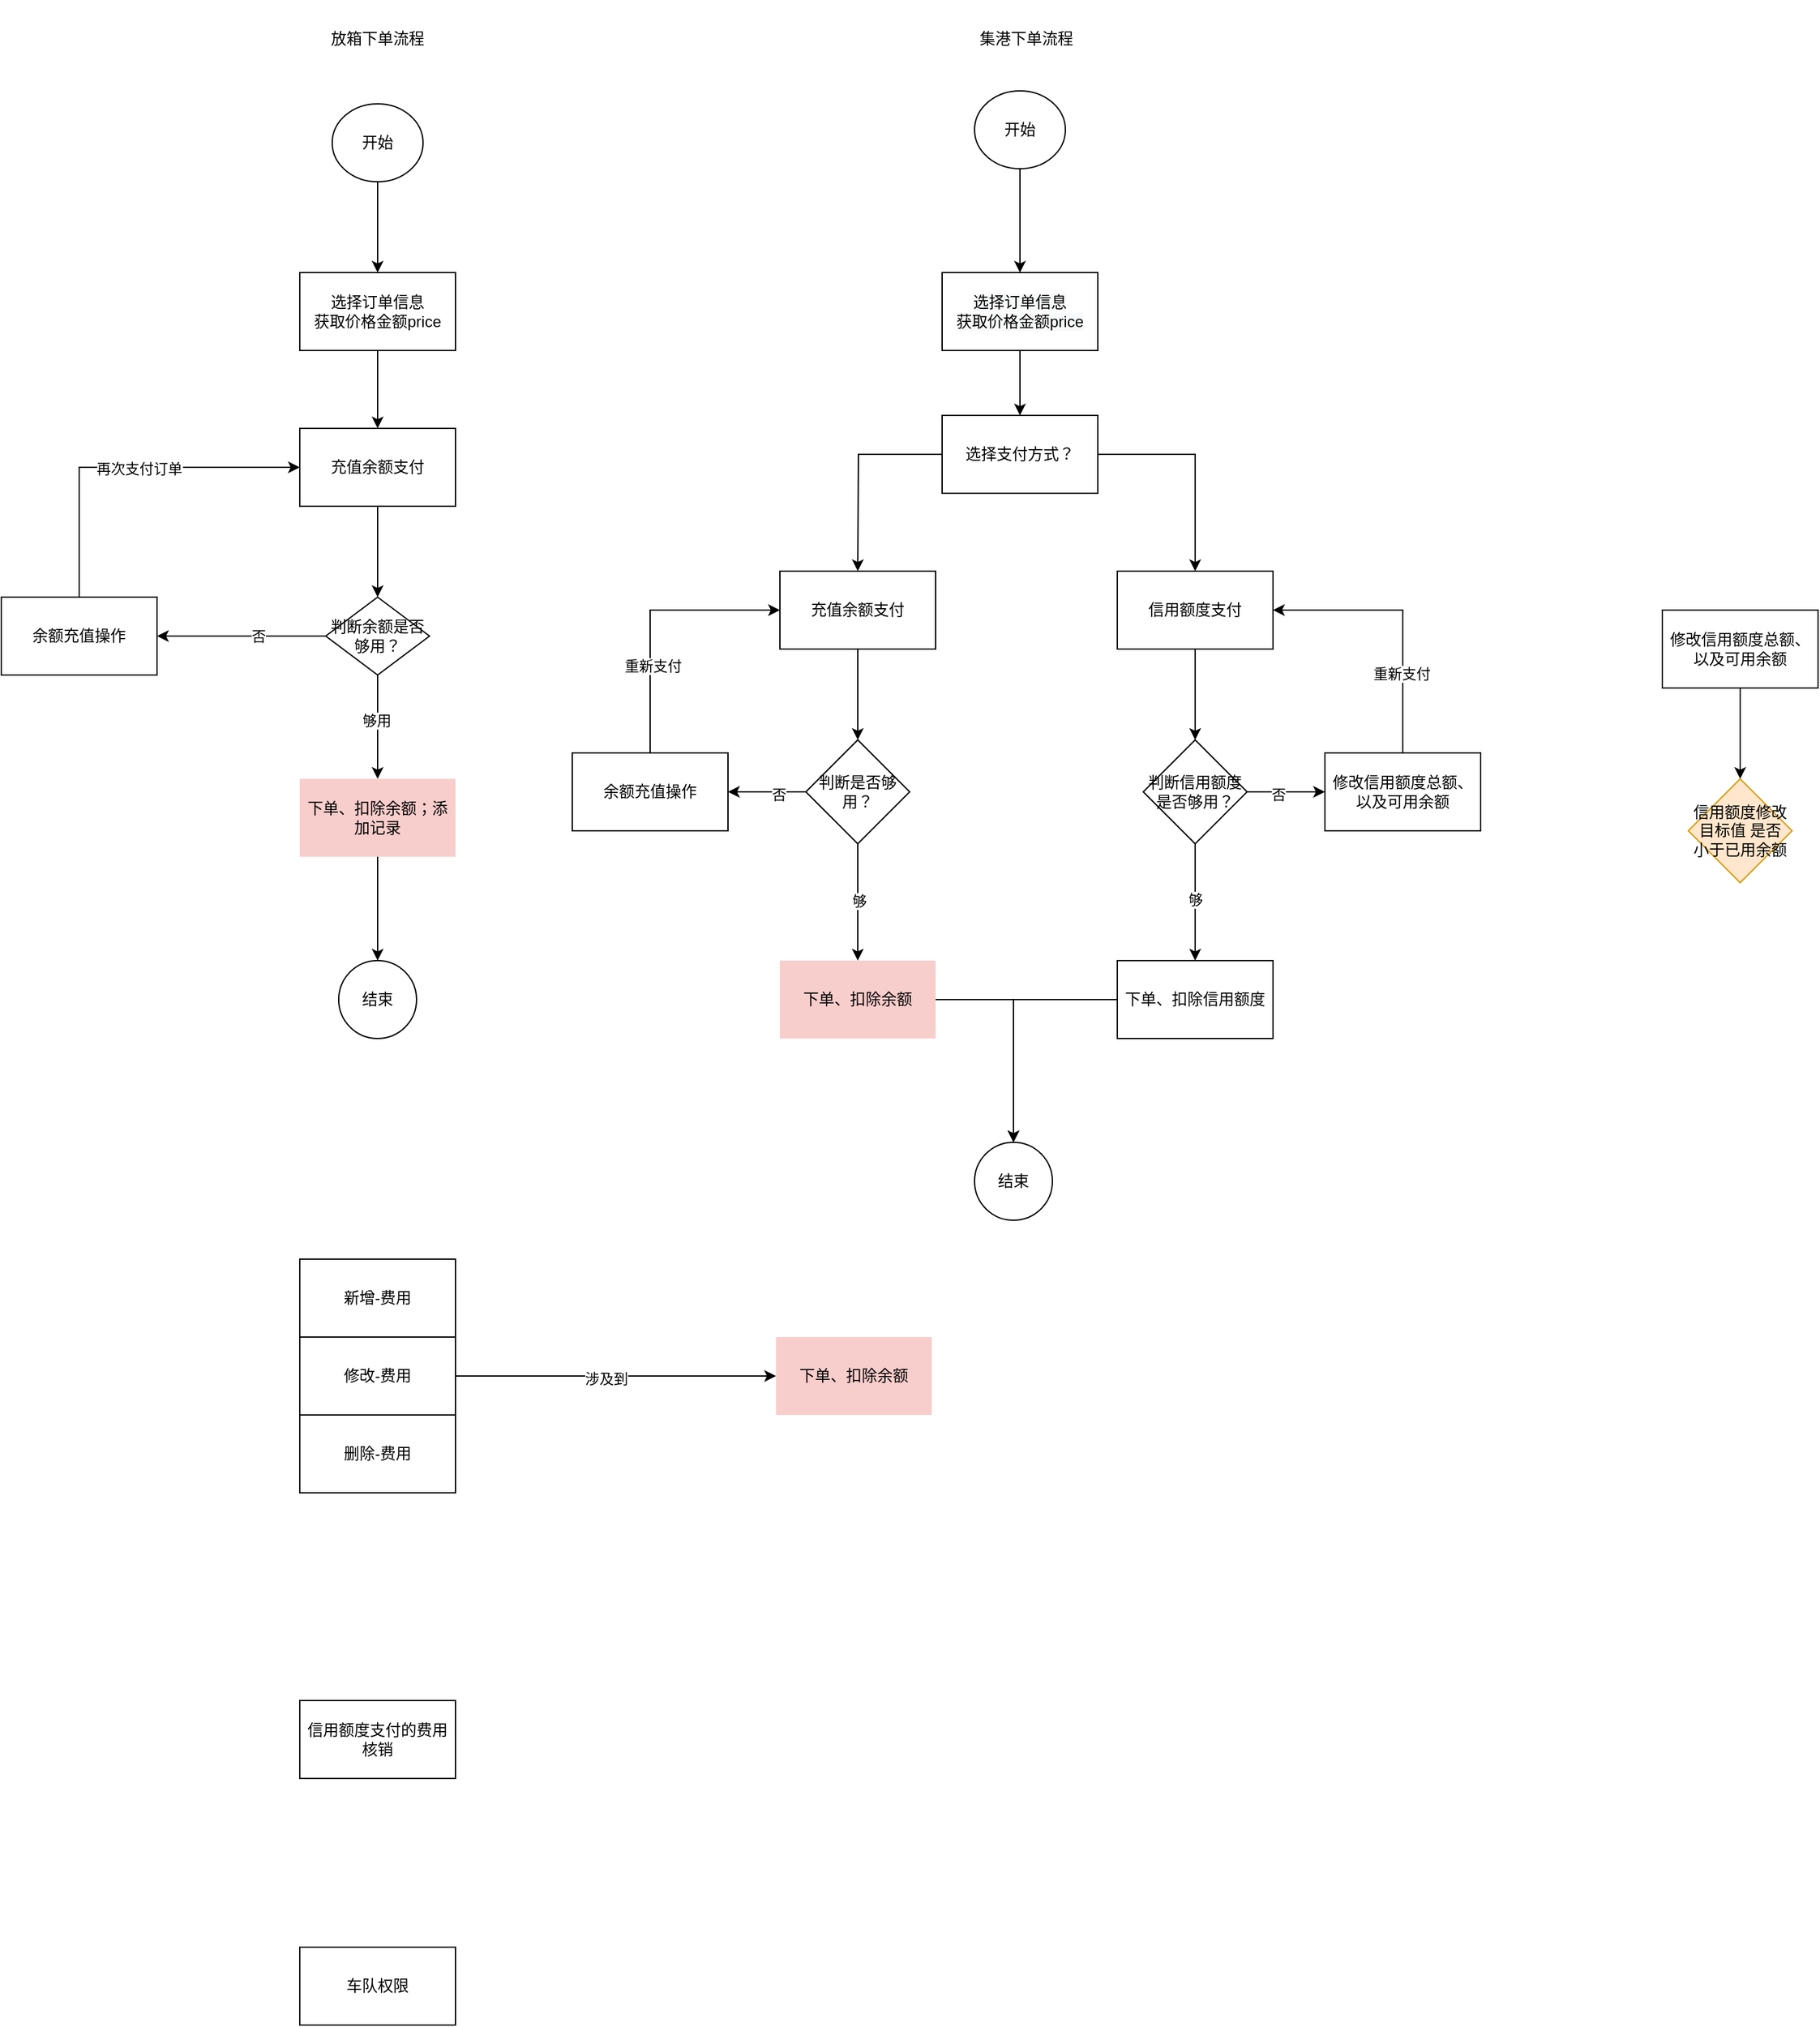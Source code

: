 <mxfile version="14.6.9" type="github">
  <diagram id="yB_TVjthiijMV85t6qQj" name="第 1 页">
    <mxGraphModel dx="1271" dy="841" grid="1" gridSize="10" guides="1" tooltips="1" connect="1" arrows="1" fold="1" page="1" pageScale="1" pageWidth="827" pageHeight="1169" math="0" shadow="0">
      <root>
        <mxCell id="0" />
        <mxCell id="1" parent="0" />
        <mxCell id="iHlx-0HnK2ta-YtyEYJR-1" value="放箱下单流程" style="text;html=1;strokeColor=none;fillColor=none;align=center;verticalAlign=middle;whiteSpace=wrap;rounded=0;" parent="1" vertex="1">
          <mxGeometry x="330" y="60" width="140" height="60" as="geometry" />
        </mxCell>
        <mxCell id="iHlx-0HnK2ta-YtyEYJR-2" value="集港下单流程" style="text;html=1;strokeColor=none;fillColor=none;align=center;verticalAlign=middle;whiteSpace=wrap;rounded=0;" parent="1" vertex="1">
          <mxGeometry x="830" y="60" width="140" height="60" as="geometry" />
        </mxCell>
        <mxCell id="iHlx-0HnK2ta-YtyEYJR-7" value="" style="edgeStyle=orthogonalEdgeStyle;rounded=0;orthogonalLoop=1;jettySize=auto;html=1;" parent="1" source="iHlx-0HnK2ta-YtyEYJR-3" target="iHlx-0HnK2ta-YtyEYJR-6" edge="1">
          <mxGeometry relative="1" as="geometry" />
        </mxCell>
        <mxCell id="iHlx-0HnK2ta-YtyEYJR-3" value="开始" style="ellipse;whiteSpace=wrap;html=1;" parent="1" vertex="1">
          <mxGeometry x="365" y="140" width="70" height="60" as="geometry" />
        </mxCell>
        <mxCell id="iHlx-0HnK2ta-YtyEYJR-9" value="" style="edgeStyle=orthogonalEdgeStyle;rounded=0;orthogonalLoop=1;jettySize=auto;html=1;" parent="1" source="iHlx-0HnK2ta-YtyEYJR-5" target="iHlx-0HnK2ta-YtyEYJR-8" edge="1">
          <mxGeometry relative="1" as="geometry" />
        </mxCell>
        <mxCell id="iHlx-0HnK2ta-YtyEYJR-5" value="开始" style="ellipse;whiteSpace=wrap;html=1;" parent="1" vertex="1">
          <mxGeometry x="860" y="130" width="70" height="60" as="geometry" />
        </mxCell>
        <mxCell id="iHlx-0HnK2ta-YtyEYJR-11" value="" style="edgeStyle=orthogonalEdgeStyle;rounded=0;orthogonalLoop=1;jettySize=auto;html=1;" parent="1" source="iHlx-0HnK2ta-YtyEYJR-6" edge="1">
          <mxGeometry relative="1" as="geometry">
            <mxPoint x="400" y="390" as="targetPoint" />
          </mxGeometry>
        </mxCell>
        <mxCell id="iHlx-0HnK2ta-YtyEYJR-6" value="选择订单信息&lt;br&gt;获取价格金额price" style="whiteSpace=wrap;html=1;" parent="1" vertex="1">
          <mxGeometry x="340" y="270" width="120" height="60" as="geometry" />
        </mxCell>
        <mxCell id="iHlx-0HnK2ta-YtyEYJR-14" style="edgeStyle=orthogonalEdgeStyle;rounded=0;orthogonalLoop=1;jettySize=auto;html=1;exitX=0.5;exitY=1;exitDx=0;exitDy=0;entryX=0.5;entryY=0;entryDx=0;entryDy=0;" parent="1" source="iHlx-0HnK2ta-YtyEYJR-8" target="iHlx-0HnK2ta-YtyEYJR-12" edge="1">
          <mxGeometry relative="1" as="geometry" />
        </mxCell>
        <mxCell id="iHlx-0HnK2ta-YtyEYJR-8" value="&lt;meta charset=&quot;utf-8&quot;&gt;&lt;span style=&quot;color: rgb(0, 0, 0); font-family: helvetica; font-size: 12px; font-style: normal; font-weight: 400; letter-spacing: normal; text-align: center; text-indent: 0px; text-transform: none; word-spacing: 0px; background-color: rgb(248, 249, 250); display: inline; float: none;&quot;&gt;选择订单信息&lt;/span&gt;&lt;br style=&quot;color: rgb(0, 0, 0); font-family: helvetica; font-size: 12px; font-style: normal; font-weight: 400; letter-spacing: normal; text-align: center; text-indent: 0px; text-transform: none; word-spacing: 0px; background-color: rgb(248, 249, 250);&quot;&gt;&lt;span style=&quot;color: rgb(0, 0, 0); font-family: helvetica; font-size: 12px; font-style: normal; font-weight: 400; letter-spacing: normal; text-align: center; text-indent: 0px; text-transform: none; word-spacing: 0px; background-color: rgb(248, 249, 250); display: inline; float: none;&quot;&gt;获取价格金额price&lt;/span&gt;" style="whiteSpace=wrap;html=1;" parent="1" vertex="1">
          <mxGeometry x="835" y="270" width="120" height="60" as="geometry" />
        </mxCell>
        <mxCell id="iHlx-0HnK2ta-YtyEYJR-18" style="edgeStyle=orthogonalEdgeStyle;rounded=0;orthogonalLoop=1;jettySize=auto;html=1;exitX=0;exitY=0.5;exitDx=0;exitDy=0;" parent="1" source="iHlx-0HnK2ta-YtyEYJR-12" edge="1">
          <mxGeometry relative="1" as="geometry">
            <mxPoint x="770" y="500" as="targetPoint" />
          </mxGeometry>
        </mxCell>
        <mxCell id="iHlx-0HnK2ta-YtyEYJR-19" style="edgeStyle=orthogonalEdgeStyle;rounded=0;orthogonalLoop=1;jettySize=auto;html=1;exitX=1;exitY=0.5;exitDx=0;exitDy=0;entryX=0.5;entryY=0;entryDx=0;entryDy=0;" parent="1" source="iHlx-0HnK2ta-YtyEYJR-12" target="iHlx-0HnK2ta-YtyEYJR-17" edge="1">
          <mxGeometry relative="1" as="geometry" />
        </mxCell>
        <mxCell id="iHlx-0HnK2ta-YtyEYJR-12" value="选择支付方式？" style="rounded=0;whiteSpace=wrap;html=1;" parent="1" vertex="1">
          <mxGeometry x="835" y="380" width="120" height="60" as="geometry" />
        </mxCell>
        <mxCell id="iHlx-0HnK2ta-YtyEYJR-21" value="" style="edgeStyle=orthogonalEdgeStyle;rounded=0;orthogonalLoop=1;jettySize=auto;html=1;" parent="1" source="iHlx-0HnK2ta-YtyEYJR-15" target="iHlx-0HnK2ta-YtyEYJR-20" edge="1">
          <mxGeometry relative="1" as="geometry" />
        </mxCell>
        <mxCell id="iHlx-0HnK2ta-YtyEYJR-15" value="充值余额支付" style="rounded=0;whiteSpace=wrap;html=1;" parent="1" vertex="1">
          <mxGeometry x="340" y="390" width="120" height="60" as="geometry" />
        </mxCell>
        <mxCell id="iHlx-0HnK2ta-YtyEYJR-33" value="" style="edgeStyle=orthogonalEdgeStyle;rounded=0;orthogonalLoop=1;jettySize=auto;html=1;" parent="1" source="iHlx-0HnK2ta-YtyEYJR-16" target="iHlx-0HnK2ta-YtyEYJR-32" edge="1">
          <mxGeometry relative="1" as="geometry" />
        </mxCell>
        <mxCell id="iHlx-0HnK2ta-YtyEYJR-16" value="充值余额支付" style="rounded=0;whiteSpace=wrap;html=1;" parent="1" vertex="1">
          <mxGeometry x="710" y="500" width="120" height="60" as="geometry" />
        </mxCell>
        <mxCell id="iHlx-0HnK2ta-YtyEYJR-37" value="" style="edgeStyle=orthogonalEdgeStyle;rounded=0;orthogonalLoop=1;jettySize=auto;html=1;" parent="1" source="iHlx-0HnK2ta-YtyEYJR-17" target="iHlx-0HnK2ta-YtyEYJR-36" edge="1">
          <mxGeometry relative="1" as="geometry" />
        </mxCell>
        <mxCell id="iHlx-0HnK2ta-YtyEYJR-17" value="信用额度支付" style="rounded=0;whiteSpace=wrap;html=1;" parent="1" vertex="1">
          <mxGeometry x="970" y="500" width="120" height="60" as="geometry" />
        </mxCell>
        <mxCell id="iHlx-0HnK2ta-YtyEYJR-23" value="" style="edgeStyle=orthogonalEdgeStyle;rounded=0;orthogonalLoop=1;jettySize=auto;html=1;" parent="1" source="iHlx-0HnK2ta-YtyEYJR-20" target="iHlx-0HnK2ta-YtyEYJR-22" edge="1">
          <mxGeometry relative="1" as="geometry" />
        </mxCell>
        <mxCell id="iHlx-0HnK2ta-YtyEYJR-24" value="够用" style="edgeLabel;html=1;align=center;verticalAlign=middle;resizable=0;points=[];" parent="iHlx-0HnK2ta-YtyEYJR-23" vertex="1" connectable="0">
          <mxGeometry x="-0.125" y="-1" relative="1" as="geometry">
            <mxPoint as="offset" />
          </mxGeometry>
        </mxCell>
        <mxCell id="iHlx-0HnK2ta-YtyEYJR-26" style="edgeStyle=orthogonalEdgeStyle;rounded=0;orthogonalLoop=1;jettySize=auto;html=1;exitX=0;exitY=0.5;exitDx=0;exitDy=0;entryX=1;entryY=0.5;entryDx=0;entryDy=0;" parent="1" source="iHlx-0HnK2ta-YtyEYJR-20" target="iHlx-0HnK2ta-YtyEYJR-25" edge="1">
          <mxGeometry relative="1" as="geometry" />
        </mxCell>
        <mxCell id="iHlx-0HnK2ta-YtyEYJR-27" value="否" style="edgeLabel;html=1;align=center;verticalAlign=middle;resizable=0;points=[];" parent="iHlx-0HnK2ta-YtyEYJR-26" vertex="1" connectable="0">
          <mxGeometry x="-0.2" relative="1" as="geometry">
            <mxPoint as="offset" />
          </mxGeometry>
        </mxCell>
        <mxCell id="iHlx-0HnK2ta-YtyEYJR-20" value="判断余额是否够用？" style="rhombus;whiteSpace=wrap;html=1;rounded=0;" parent="1" vertex="1">
          <mxGeometry x="360" y="520" width="80" height="60" as="geometry" />
        </mxCell>
        <mxCell id="iHlx-0HnK2ta-YtyEYJR-31" value="" style="edgeStyle=orthogonalEdgeStyle;rounded=0;orthogonalLoop=1;jettySize=auto;html=1;" parent="1" source="iHlx-0HnK2ta-YtyEYJR-22" target="iHlx-0HnK2ta-YtyEYJR-30" edge="1">
          <mxGeometry relative="1" as="geometry" />
        </mxCell>
        <mxCell id="iHlx-0HnK2ta-YtyEYJR-22" value="下单、扣除余额；添加记录" style="whiteSpace=wrap;html=1;rounded=0;fillColor=#f8cecc;strokeColor=none;" parent="1" vertex="1">
          <mxGeometry x="340" y="660" width="120" height="60" as="geometry" />
        </mxCell>
        <mxCell id="iHlx-0HnK2ta-YtyEYJR-28" style="edgeStyle=orthogonalEdgeStyle;rounded=0;orthogonalLoop=1;jettySize=auto;html=1;exitX=0.5;exitY=0;exitDx=0;exitDy=0;entryX=0;entryY=0.5;entryDx=0;entryDy=0;" parent="1" source="iHlx-0HnK2ta-YtyEYJR-25" target="iHlx-0HnK2ta-YtyEYJR-15" edge="1">
          <mxGeometry relative="1" as="geometry" />
        </mxCell>
        <mxCell id="iHlx-0HnK2ta-YtyEYJR-29" value="再次支付订单" style="edgeLabel;html=1;align=center;verticalAlign=middle;resizable=0;points=[];" parent="iHlx-0HnK2ta-YtyEYJR-28" vertex="1" connectable="0">
          <mxGeometry x="0.082" y="-1" relative="1" as="geometry">
            <mxPoint as="offset" />
          </mxGeometry>
        </mxCell>
        <mxCell id="iHlx-0HnK2ta-YtyEYJR-25" value="余额充值操作" style="rounded=0;whiteSpace=wrap;html=1;" parent="1" vertex="1">
          <mxGeometry x="110" y="520" width="120" height="60" as="geometry" />
        </mxCell>
        <mxCell id="iHlx-0HnK2ta-YtyEYJR-30" value="结束" style="ellipse;whiteSpace=wrap;html=1;rounded=0;" parent="1" vertex="1">
          <mxGeometry x="370" y="800" width="60" height="60" as="geometry" />
        </mxCell>
        <mxCell id="iHlx-0HnK2ta-YtyEYJR-35" value="" style="edgeStyle=orthogonalEdgeStyle;rounded=0;orthogonalLoop=1;jettySize=auto;html=1;" parent="1" source="iHlx-0HnK2ta-YtyEYJR-32" target="iHlx-0HnK2ta-YtyEYJR-34" edge="1">
          <mxGeometry relative="1" as="geometry" />
        </mxCell>
        <mxCell id="iHlx-0HnK2ta-YtyEYJR-42" value="够" style="edgeLabel;html=1;align=center;verticalAlign=middle;resizable=0;points=[];" parent="iHlx-0HnK2ta-YtyEYJR-35" vertex="1" connectable="0">
          <mxGeometry x="-0.022" y="1" relative="1" as="geometry">
            <mxPoint as="offset" />
          </mxGeometry>
        </mxCell>
        <mxCell id="iHlx-0HnK2ta-YtyEYJR-41" value="" style="edgeStyle=orthogonalEdgeStyle;rounded=0;orthogonalLoop=1;jettySize=auto;html=1;" parent="1" source="iHlx-0HnK2ta-YtyEYJR-32" target="iHlx-0HnK2ta-YtyEYJR-40" edge="1">
          <mxGeometry relative="1" as="geometry" />
        </mxCell>
        <mxCell id="iHlx-0HnK2ta-YtyEYJR-43" value="否" style="edgeLabel;html=1;align=center;verticalAlign=middle;resizable=0;points=[];" parent="iHlx-0HnK2ta-YtyEYJR-41" vertex="1" connectable="0">
          <mxGeometry x="-0.3" y="2" relative="1" as="geometry">
            <mxPoint as="offset" />
          </mxGeometry>
        </mxCell>
        <mxCell id="iHlx-0HnK2ta-YtyEYJR-32" value="判断是否够用？" style="rhombus;whiteSpace=wrap;html=1;rounded=0;" parent="1" vertex="1">
          <mxGeometry x="730" y="630" width="80" height="80" as="geometry" />
        </mxCell>
        <mxCell id="iHlx-0HnK2ta-YtyEYJR-54" style="edgeStyle=orthogonalEdgeStyle;rounded=0;orthogonalLoop=1;jettySize=auto;html=1;" parent="1" source="iHlx-0HnK2ta-YtyEYJR-34" target="iHlx-0HnK2ta-YtyEYJR-53" edge="1">
          <mxGeometry relative="1" as="geometry" />
        </mxCell>
        <mxCell id="iHlx-0HnK2ta-YtyEYJR-34" value="下单、扣除余额" style="whiteSpace=wrap;html=1;rounded=0;fillColor=#f8cecc;strokeColor=none;" parent="1" vertex="1">
          <mxGeometry x="710" y="800" width="120" height="60" as="geometry" />
        </mxCell>
        <mxCell id="iHlx-0HnK2ta-YtyEYJR-39" value="" style="edgeStyle=orthogonalEdgeStyle;rounded=0;orthogonalLoop=1;jettySize=auto;html=1;" parent="1" source="iHlx-0HnK2ta-YtyEYJR-36" target="iHlx-0HnK2ta-YtyEYJR-38" edge="1">
          <mxGeometry relative="1" as="geometry" />
        </mxCell>
        <mxCell id="iHlx-0HnK2ta-YtyEYJR-45" value="够" style="edgeLabel;html=1;align=center;verticalAlign=middle;resizable=0;points=[];" parent="iHlx-0HnK2ta-YtyEYJR-39" vertex="1" connectable="0">
          <mxGeometry x="-0.044" relative="1" as="geometry">
            <mxPoint as="offset" />
          </mxGeometry>
        </mxCell>
        <mxCell id="iHlx-0HnK2ta-YtyEYJR-47" value="" style="edgeStyle=orthogonalEdgeStyle;rounded=0;orthogonalLoop=1;jettySize=auto;html=1;" parent="1" source="iHlx-0HnK2ta-YtyEYJR-36" target="iHlx-0HnK2ta-YtyEYJR-46" edge="1">
          <mxGeometry relative="1" as="geometry" />
        </mxCell>
        <mxCell id="iHlx-0HnK2ta-YtyEYJR-52" value="否" style="edgeLabel;html=1;align=center;verticalAlign=middle;resizable=0;points=[];" parent="iHlx-0HnK2ta-YtyEYJR-47" vertex="1" connectable="0">
          <mxGeometry x="-0.2" y="-2" relative="1" as="geometry">
            <mxPoint as="offset" />
          </mxGeometry>
        </mxCell>
        <mxCell id="iHlx-0HnK2ta-YtyEYJR-36" value="判断信用额度是否够用？" style="rhombus;whiteSpace=wrap;html=1;rounded=0;" parent="1" vertex="1">
          <mxGeometry x="990" y="630" width="80" height="80" as="geometry" />
        </mxCell>
        <mxCell id="iHlx-0HnK2ta-YtyEYJR-55" style="edgeStyle=orthogonalEdgeStyle;rounded=0;orthogonalLoop=1;jettySize=auto;html=1;entryX=0.5;entryY=0;entryDx=0;entryDy=0;" parent="1" source="iHlx-0HnK2ta-YtyEYJR-38" target="iHlx-0HnK2ta-YtyEYJR-53" edge="1">
          <mxGeometry relative="1" as="geometry" />
        </mxCell>
        <mxCell id="iHlx-0HnK2ta-YtyEYJR-38" value="下单、扣除信用额度" style="whiteSpace=wrap;html=1;rounded=0;" parent="1" vertex="1">
          <mxGeometry x="970" y="800" width="120" height="60" as="geometry" />
        </mxCell>
        <mxCell id="iHlx-0HnK2ta-YtyEYJR-44" style="edgeStyle=orthogonalEdgeStyle;rounded=0;orthogonalLoop=1;jettySize=auto;html=1;exitX=0.5;exitY=0;exitDx=0;exitDy=0;entryX=0;entryY=0.5;entryDx=0;entryDy=0;" parent="1" source="iHlx-0HnK2ta-YtyEYJR-40" target="iHlx-0HnK2ta-YtyEYJR-16" edge="1">
          <mxGeometry relative="1" as="geometry" />
        </mxCell>
        <mxCell id="iHlx-0HnK2ta-YtyEYJR-50" value="重新支付" style="edgeLabel;html=1;align=center;verticalAlign=middle;resizable=0;points=[];" parent="iHlx-0HnK2ta-YtyEYJR-44" vertex="1" connectable="0">
          <mxGeometry x="-0.362" y="-2" relative="1" as="geometry">
            <mxPoint as="offset" />
          </mxGeometry>
        </mxCell>
        <mxCell id="iHlx-0HnK2ta-YtyEYJR-40" value="余额充值操作" style="whiteSpace=wrap;html=1;rounded=0;" parent="1" vertex="1">
          <mxGeometry x="550" y="640" width="120" height="60" as="geometry" />
        </mxCell>
        <mxCell id="iHlx-0HnK2ta-YtyEYJR-49" style="edgeStyle=orthogonalEdgeStyle;rounded=0;orthogonalLoop=1;jettySize=auto;html=1;exitX=0.5;exitY=0;exitDx=0;exitDy=0;entryX=1;entryY=0.5;entryDx=0;entryDy=0;" parent="1" source="iHlx-0HnK2ta-YtyEYJR-46" target="iHlx-0HnK2ta-YtyEYJR-17" edge="1">
          <mxGeometry relative="1" as="geometry" />
        </mxCell>
        <mxCell id="iHlx-0HnK2ta-YtyEYJR-51" value="重新支付" style="edgeLabel;html=1;align=center;verticalAlign=middle;resizable=0;points=[];" parent="iHlx-0HnK2ta-YtyEYJR-49" vertex="1" connectable="0">
          <mxGeometry x="-0.419" y="1" relative="1" as="geometry">
            <mxPoint as="offset" />
          </mxGeometry>
        </mxCell>
        <mxCell id="iHlx-0HnK2ta-YtyEYJR-46" value="修改信用额度总额、以及可用余额" style="whiteSpace=wrap;html=1;rounded=0;" parent="1" vertex="1">
          <mxGeometry x="1130" y="640" width="120" height="60" as="geometry" />
        </mxCell>
        <mxCell id="iHlx-0HnK2ta-YtyEYJR-53" value="结束" style="ellipse;whiteSpace=wrap;html=1;rounded=0;" parent="1" vertex="1">
          <mxGeometry x="860" y="940" width="60" height="60" as="geometry" />
        </mxCell>
        <mxCell id="iHlx-0HnK2ta-YtyEYJR-59" value="" style="edgeStyle=orthogonalEdgeStyle;rounded=0;orthogonalLoop=1;jettySize=auto;html=1;" parent="1" source="iHlx-0HnK2ta-YtyEYJR-57" target="iHlx-0HnK2ta-YtyEYJR-58" edge="1">
          <mxGeometry relative="1" as="geometry" />
        </mxCell>
        <mxCell id="iHlx-0HnK2ta-YtyEYJR-57" value="修改信用额度总额、以及可用余额" style="whiteSpace=wrap;html=1;rounded=0;" parent="1" vertex="1">
          <mxGeometry x="1390" y="530" width="120" height="60" as="geometry" />
        </mxCell>
        <mxCell id="iHlx-0HnK2ta-YtyEYJR-58" value="信用额度修改目标值 是否 小于已用余额" style="rhombus;whiteSpace=wrap;html=1;rounded=0;fillColor=#ffe6cc;strokeColor=#d79b00;" parent="1" vertex="1">
          <mxGeometry x="1410" y="660" width="80" height="80" as="geometry" />
        </mxCell>
        <mxCell id="iHlx-0HnK2ta-YtyEYJR-64" style="edgeStyle=orthogonalEdgeStyle;rounded=0;orthogonalLoop=1;jettySize=auto;html=1;exitX=1;exitY=0.5;exitDx=0;exitDy=0;entryX=0;entryY=0.5;entryDx=0;entryDy=0;" parent="1" source="iHlx-0HnK2ta-YtyEYJR-60" target="iHlx-0HnK2ta-YtyEYJR-63" edge="1">
          <mxGeometry relative="1" as="geometry" />
        </mxCell>
        <mxCell id="iHlx-0HnK2ta-YtyEYJR-65" value="涉及到" style="edgeLabel;html=1;align=center;verticalAlign=middle;resizable=0;points=[];" parent="iHlx-0HnK2ta-YtyEYJR-64" vertex="1" connectable="0">
          <mxGeometry x="-0.061" y="-2" relative="1" as="geometry">
            <mxPoint as="offset" />
          </mxGeometry>
        </mxCell>
        <mxCell id="iHlx-0HnK2ta-YtyEYJR-60" value="修改-费用" style="rounded=0;whiteSpace=wrap;html=1;sketch=0;" parent="1" vertex="1">
          <mxGeometry x="340" y="1090" width="120" height="60" as="geometry" />
        </mxCell>
        <mxCell id="iHlx-0HnK2ta-YtyEYJR-61" value="新增-费用" style="rounded=0;whiteSpace=wrap;html=1;sketch=0;" parent="1" vertex="1">
          <mxGeometry x="340" y="1030" width="120" height="60" as="geometry" />
        </mxCell>
        <mxCell id="iHlx-0HnK2ta-YtyEYJR-62" value="删除-费用" style="rounded=0;whiteSpace=wrap;html=1;sketch=0;" parent="1" vertex="1">
          <mxGeometry x="340" y="1150" width="120" height="60" as="geometry" />
        </mxCell>
        <mxCell id="iHlx-0HnK2ta-YtyEYJR-63" value="下单、扣除余额" style="whiteSpace=wrap;html=1;rounded=0;fillColor=#f8cecc;strokeColor=none;" parent="1" vertex="1">
          <mxGeometry x="707" y="1090" width="120" height="60" as="geometry" />
        </mxCell>
        <mxCell id="iHlx-0HnK2ta-YtyEYJR-66" value="信用额度支付的费用核销" style="rounded=0;whiteSpace=wrap;html=1;sketch=0;" parent="1" vertex="1">
          <mxGeometry x="340" y="1370" width="120" height="60" as="geometry" />
        </mxCell>
        <mxCell id="8FSkayrc41zIYwZyomIr-1" value="车队权限" style="rounded=0;whiteSpace=wrap;html=1;sketch=0;" vertex="1" parent="1">
          <mxGeometry x="340" y="1560" width="120" height="60" as="geometry" />
        </mxCell>
      </root>
    </mxGraphModel>
  </diagram>
</mxfile>
